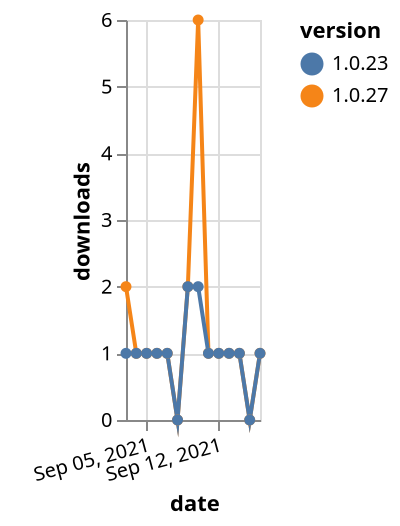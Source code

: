 {"$schema": "https://vega.github.io/schema/vega-lite/v5.json", "description": "A simple bar chart with embedded data.", "data": {"values": [{"date": "2021-09-03", "total": 234, "delta": 2, "version": "1.0.27"}, {"date": "2021-09-04", "total": 235, "delta": 1, "version": "1.0.27"}, {"date": "2021-09-05", "total": 236, "delta": 1, "version": "1.0.27"}, {"date": "2021-09-06", "total": 237, "delta": 1, "version": "1.0.27"}, {"date": "2021-09-07", "total": 238, "delta": 1, "version": "1.0.27"}, {"date": "2021-09-08", "total": 238, "delta": 0, "version": "1.0.27"}, {"date": "2021-09-09", "total": 240, "delta": 2, "version": "1.0.27"}, {"date": "2021-09-10", "total": 246, "delta": 6, "version": "1.0.27"}, {"date": "2021-09-11", "total": 247, "delta": 1, "version": "1.0.27"}, {"date": "2021-09-12", "total": 248, "delta": 1, "version": "1.0.27"}, {"date": "2021-09-13", "total": 249, "delta": 1, "version": "1.0.27"}, {"date": "2021-09-14", "total": 250, "delta": 1, "version": "1.0.27"}, {"date": "2021-09-15", "total": 250, "delta": 0, "version": "1.0.27"}, {"date": "2021-09-16", "total": 251, "delta": 1, "version": "1.0.27"}, {"date": "2021-09-03", "total": 161, "delta": 1, "version": "1.0.23"}, {"date": "2021-09-04", "total": 162, "delta": 1, "version": "1.0.23"}, {"date": "2021-09-05", "total": 163, "delta": 1, "version": "1.0.23"}, {"date": "2021-09-06", "total": 164, "delta": 1, "version": "1.0.23"}, {"date": "2021-09-07", "total": 165, "delta": 1, "version": "1.0.23"}, {"date": "2021-09-08", "total": 165, "delta": 0, "version": "1.0.23"}, {"date": "2021-09-09", "total": 167, "delta": 2, "version": "1.0.23"}, {"date": "2021-09-10", "total": 169, "delta": 2, "version": "1.0.23"}, {"date": "2021-09-11", "total": 170, "delta": 1, "version": "1.0.23"}, {"date": "2021-09-12", "total": 171, "delta": 1, "version": "1.0.23"}, {"date": "2021-09-13", "total": 172, "delta": 1, "version": "1.0.23"}, {"date": "2021-09-14", "total": 173, "delta": 1, "version": "1.0.23"}, {"date": "2021-09-15", "total": 173, "delta": 0, "version": "1.0.23"}, {"date": "2021-09-16", "total": 174, "delta": 1, "version": "1.0.23"}]}, "width": "container", "mark": {"type": "line", "point": {"filled": true}}, "encoding": {"x": {"field": "date", "type": "temporal", "timeUnit": "yearmonthdate", "title": "date", "axis": {"labelAngle": -15}}, "y": {"field": "delta", "type": "quantitative", "title": "downloads"}, "color": {"field": "version", "type": "nominal"}, "tooltip": {"field": "delta"}}}